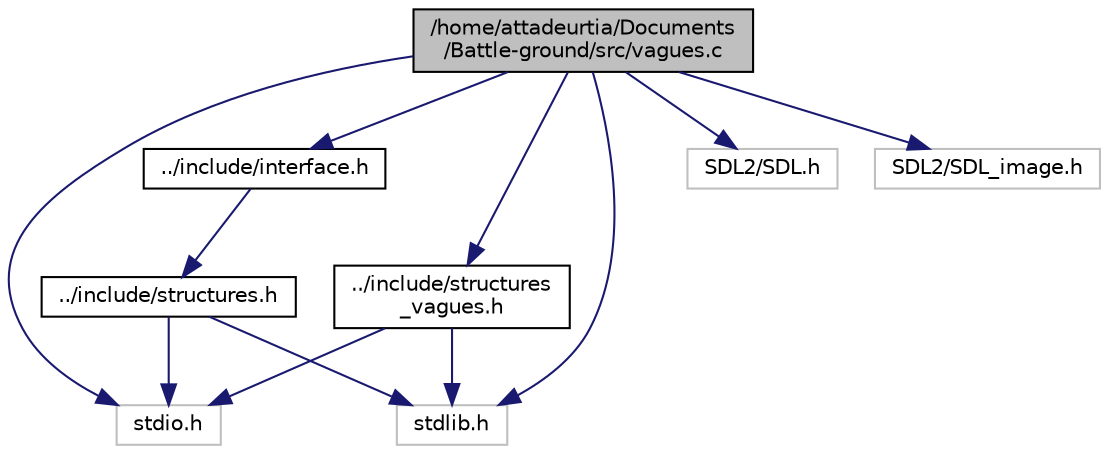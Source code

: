 digraph "/home/attadeurtia/Documents/Battle-ground/src/vagues.c"
{
 // LATEX_PDF_SIZE
  edge [fontname="Helvetica",fontsize="10",labelfontname="Helvetica",labelfontsize="10"];
  node [fontname="Helvetica",fontsize="10",shape=record];
  Node1 [label="/home/attadeurtia/Documents\l/Battle-ground/src/vagues.c",height=0.2,width=0.4,color="black", fillcolor="grey75", style="filled", fontcolor="black",tooltip="Contient toutes les fonctions relatives à la gestion et à la manipulation des vagues d'entités."];
  Node1 -> Node2 [color="midnightblue",fontsize="10",style="solid"];
  Node2 [label="stdio.h",height=0.2,width=0.4,color="grey75", fillcolor="white", style="filled",tooltip=" "];
  Node1 -> Node3 [color="midnightblue",fontsize="10",style="solid"];
  Node3 [label="stdlib.h",height=0.2,width=0.4,color="grey75", fillcolor="white", style="filled",tooltip=" "];
  Node1 -> Node4 [color="midnightblue",fontsize="10",style="solid"];
  Node4 [label="SDL2/SDL.h",height=0.2,width=0.4,color="grey75", fillcolor="white", style="filled",tooltip=" "];
  Node1 -> Node5 [color="midnightblue",fontsize="10",style="solid"];
  Node5 [label="SDL2/SDL_image.h",height=0.2,width=0.4,color="grey75", fillcolor="white", style="filled",tooltip=" "];
  Node1 -> Node6 [color="midnightblue",fontsize="10",style="solid"];
  Node6 [label="../include/interface.h",height=0.2,width=0.4,color="black", fillcolor="white", style="filled",URL="$interface_8h_source.html",tooltip=" "];
  Node6 -> Node7 [color="midnightblue",fontsize="10",style="solid"];
  Node7 [label="../include/structures.h",height=0.2,width=0.4,color="black", fillcolor="white", style="filled",URL="$structures_8h_source.html",tooltip=" "];
  Node7 -> Node2 [color="midnightblue",fontsize="10",style="solid"];
  Node7 -> Node3 [color="midnightblue",fontsize="10",style="solid"];
  Node1 -> Node8 [color="midnightblue",fontsize="10",style="solid"];
  Node8 [label="../include/structures\l_vagues.h",height=0.2,width=0.4,color="black", fillcolor="white", style="filled",URL="$structures__vagues_8h_source.html",tooltip=" "];
  Node8 -> Node2 [color="midnightblue",fontsize="10",style="solid"];
  Node8 -> Node3 [color="midnightblue",fontsize="10",style="solid"];
}
